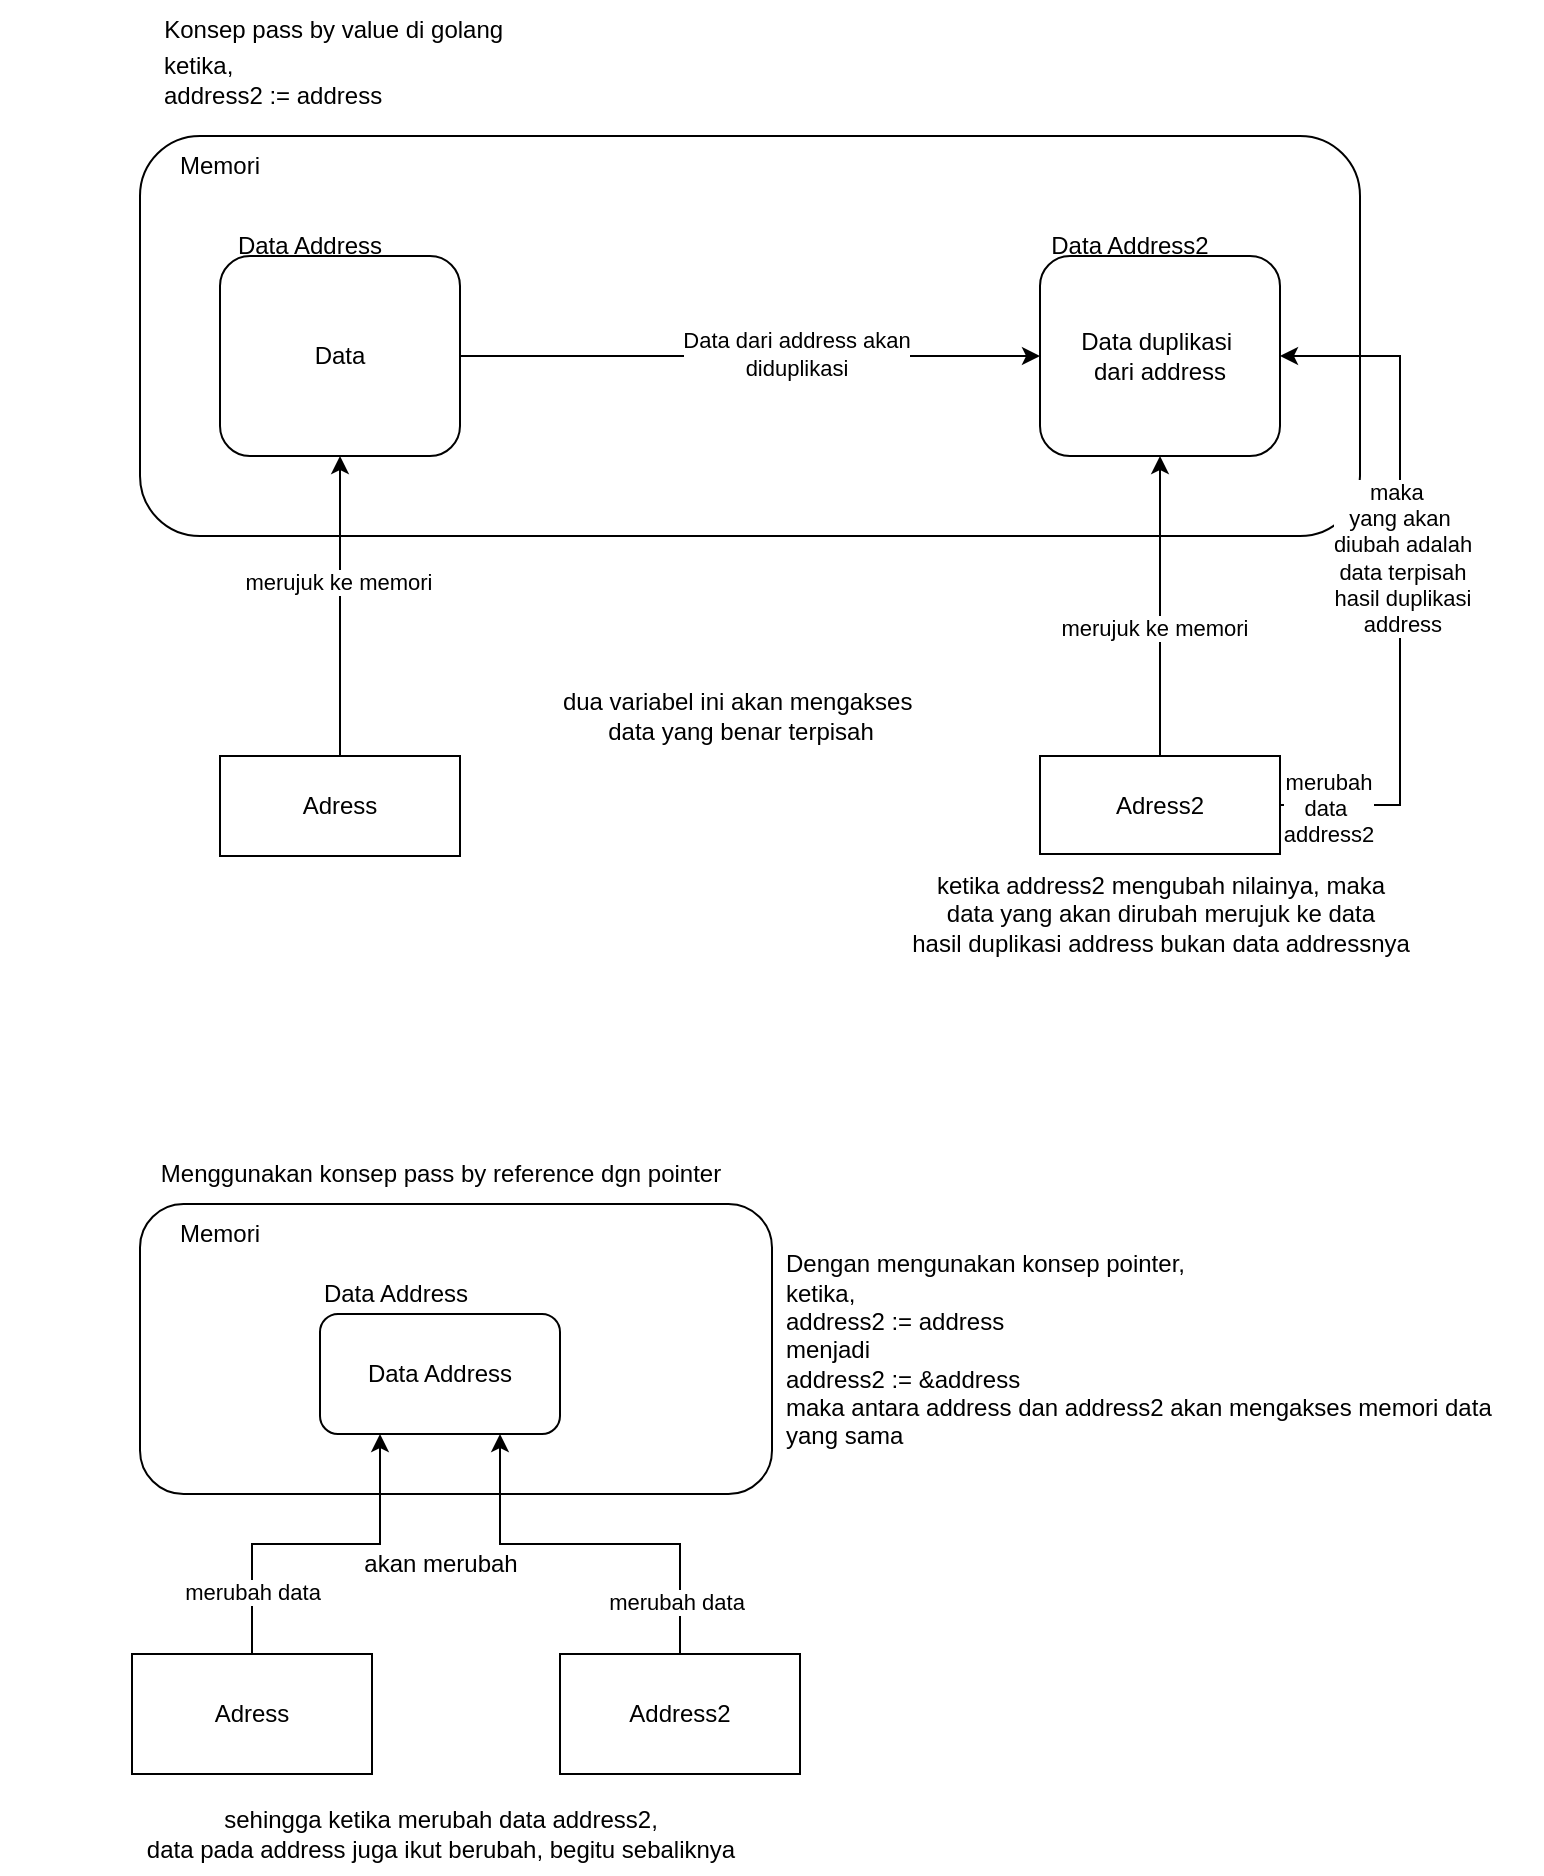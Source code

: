 <mxfile version="23.1.5" type="device">
  <diagram name="Page-1" id="eoDwqls00h6txrFbPPo4">
    <mxGraphModel dx="864" dy="556" grid="1" gridSize="10" guides="1" tooltips="1" connect="1" arrows="1" fold="1" page="1" pageScale="1" pageWidth="850" pageHeight="1100" math="0" shadow="0">
      <root>
        <mxCell id="0" />
        <mxCell id="1" parent="0" />
        <mxCell id="8CmausN3yyh2izKodFJj-2" value="" style="rounded=1;whiteSpace=wrap;html=1;" vertex="1" parent="1">
          <mxGeometry x="104" y="81" width="610" height="200" as="geometry" />
        </mxCell>
        <mxCell id="8CmausN3yyh2izKodFJj-3" value="Memori" style="text;html=1;align=center;verticalAlign=middle;whiteSpace=wrap;rounded=0;" vertex="1" parent="1">
          <mxGeometry x="34" y="81" width="220" height="30" as="geometry" />
        </mxCell>
        <mxCell id="8CmausN3yyh2izKodFJj-8" style="edgeStyle=orthogonalEdgeStyle;rounded=0;orthogonalLoop=1;jettySize=auto;html=1;exitX=1;exitY=0.5;exitDx=0;exitDy=0;" edge="1" parent="1" source="8CmausN3yyh2izKodFJj-4" target="8CmausN3yyh2izKodFJj-6">
          <mxGeometry relative="1" as="geometry" />
        </mxCell>
        <mxCell id="8CmausN3yyh2izKodFJj-9" value="Data dari address akan&lt;br&gt;diduplikasi" style="edgeLabel;html=1;align=center;verticalAlign=middle;resizable=0;points=[];" vertex="1" connectable="0" parent="8CmausN3yyh2izKodFJj-8">
          <mxGeometry x="0.155" y="1" relative="1" as="geometry">
            <mxPoint as="offset" />
          </mxGeometry>
        </mxCell>
        <mxCell id="8CmausN3yyh2izKodFJj-4" value="Data" style="rounded=1;whiteSpace=wrap;html=1;" vertex="1" parent="1">
          <mxGeometry x="144" y="141" width="120" height="100" as="geometry" />
        </mxCell>
        <mxCell id="8CmausN3yyh2izKodFJj-5" value="Data Address" style="text;html=1;align=center;verticalAlign=middle;whiteSpace=wrap;rounded=0;" vertex="1" parent="1">
          <mxGeometry x="134" y="121" width="110" height="30" as="geometry" />
        </mxCell>
        <mxCell id="8CmausN3yyh2izKodFJj-6" value="Data duplikasi&amp;nbsp;&lt;br&gt;dari address" style="rounded=1;whiteSpace=wrap;html=1;" vertex="1" parent="1">
          <mxGeometry x="554" y="141" width="120" height="100" as="geometry" />
        </mxCell>
        <mxCell id="8CmausN3yyh2izKodFJj-7" value="Data Address2" style="text;html=1;align=center;verticalAlign=middle;whiteSpace=wrap;rounded=0;" vertex="1" parent="1">
          <mxGeometry x="544" y="121" width="110" height="30" as="geometry" />
        </mxCell>
        <mxCell id="8CmausN3yyh2izKodFJj-12" style="edgeStyle=orthogonalEdgeStyle;rounded=0;orthogonalLoop=1;jettySize=auto;html=1;exitX=0.5;exitY=0;exitDx=0;exitDy=0;" edge="1" parent="1" source="8CmausN3yyh2izKodFJj-10" target="8CmausN3yyh2izKodFJj-4">
          <mxGeometry relative="1" as="geometry" />
        </mxCell>
        <mxCell id="8CmausN3yyh2izKodFJj-13" value="merujuk ke memori" style="edgeLabel;html=1;align=center;verticalAlign=middle;resizable=0;points=[];" vertex="1" connectable="0" parent="8CmausN3yyh2izKodFJj-12">
          <mxGeometry x="0.16" y="1" relative="1" as="geometry">
            <mxPoint as="offset" />
          </mxGeometry>
        </mxCell>
        <mxCell id="8CmausN3yyh2izKodFJj-10" value="Adress" style="whiteSpace=wrap;html=1;" vertex="1" parent="1">
          <mxGeometry x="144" y="391" width="120" height="50" as="geometry" />
        </mxCell>
        <mxCell id="8CmausN3yyh2izKodFJj-14" value="Konsep pass by value di golang&amp;nbsp;" style="text;html=1;align=center;verticalAlign=middle;resizable=0;points=[];autosize=1;strokeColor=none;fillColor=none;" vertex="1" parent="1">
          <mxGeometry x="102" y="13" width="200" height="30" as="geometry" />
        </mxCell>
        <mxCell id="8CmausN3yyh2izKodFJj-16" style="edgeStyle=orthogonalEdgeStyle;rounded=0;orthogonalLoop=1;jettySize=auto;html=1;entryX=0.5;entryY=1;entryDx=0;entryDy=0;" edge="1" parent="1" source="8CmausN3yyh2izKodFJj-15" target="8CmausN3yyh2izKodFJj-6">
          <mxGeometry relative="1" as="geometry" />
        </mxCell>
        <mxCell id="8CmausN3yyh2izKodFJj-17" value="merujuk ke memori" style="edgeLabel;html=1;align=center;verticalAlign=middle;resizable=0;points=[];" vertex="1" connectable="0" parent="8CmausN3yyh2izKodFJj-16">
          <mxGeometry x="-0.147" y="3" relative="1" as="geometry">
            <mxPoint as="offset" />
          </mxGeometry>
        </mxCell>
        <mxCell id="8CmausN3yyh2izKodFJj-23" style="edgeStyle=orthogonalEdgeStyle;rounded=0;orthogonalLoop=1;jettySize=auto;html=1;exitX=1;exitY=0.5;exitDx=0;exitDy=0;entryX=1;entryY=0.5;entryDx=0;entryDy=0;" edge="1" parent="1" source="8CmausN3yyh2izKodFJj-15" target="8CmausN3yyh2izKodFJj-6">
          <mxGeometry relative="1" as="geometry">
            <Array as="points">
              <mxPoint x="734" y="416" />
              <mxPoint x="734" y="191" />
            </Array>
          </mxGeometry>
        </mxCell>
        <mxCell id="8CmausN3yyh2izKodFJj-24" value="maka&amp;nbsp;&amp;nbsp;&lt;br&gt;yang akan&amp;nbsp;&lt;br&gt;diubah adalah&lt;br&gt;data terpisah&lt;br&gt;hasil duplikasi&lt;br&gt;address" style="edgeLabel;html=1;align=center;verticalAlign=middle;resizable=0;points=[];" vertex="1" connectable="0" parent="8CmausN3yyh2izKodFJj-23">
          <mxGeometry x="0.065" y="-1" relative="1" as="geometry">
            <mxPoint as="offset" />
          </mxGeometry>
        </mxCell>
        <mxCell id="8CmausN3yyh2izKodFJj-25" value="merubah&lt;br&gt;data&amp;nbsp;&lt;br&gt;address2" style="edgeLabel;html=1;align=center;verticalAlign=middle;resizable=0;points=[];" vertex="1" connectable="0" parent="8CmausN3yyh2izKodFJj-23">
          <mxGeometry x="-0.861" relative="1" as="geometry">
            <mxPoint y="1" as="offset" />
          </mxGeometry>
        </mxCell>
        <mxCell id="8CmausN3yyh2izKodFJj-15" value="Adress2" style="whiteSpace=wrap;html=1;" vertex="1" parent="1">
          <mxGeometry x="554" y="391" width="120" height="49" as="geometry" />
        </mxCell>
        <mxCell id="8CmausN3yyh2izKodFJj-18" value="dua variabel ini akan mengakses&amp;nbsp;&lt;br&gt;data yang benar terpisah" style="text;html=1;align=center;verticalAlign=middle;resizable=0;points=[];autosize=1;strokeColor=none;fillColor=none;" vertex="1" parent="1">
          <mxGeometry x="304" y="351" width="200" height="40" as="geometry" />
        </mxCell>
        <mxCell id="8CmausN3yyh2izKodFJj-19" value="ketika address2 mengubah nilainya, maka&lt;br&gt;data yang akan dirubah merujuk ke data&lt;br&gt;hasil duplikasi address bukan data addressnya" style="text;html=1;align=center;verticalAlign=middle;resizable=0;points=[];autosize=1;strokeColor=none;fillColor=none;" vertex="1" parent="1">
          <mxGeometry x="479" y="440" width="270" height="60" as="geometry" />
        </mxCell>
        <mxCell id="8CmausN3yyh2izKodFJj-20" value="ketika,&lt;br&gt;&lt;div style=&quot;&quot;&gt;&lt;span style=&quot;background-color: initial;&quot;&gt;address2 := address&lt;/span&gt;&lt;/div&gt;" style="text;html=1;align=left;verticalAlign=middle;resizable=0;points=[];autosize=1;strokeColor=none;fillColor=none;" vertex="1" parent="1">
          <mxGeometry x="114" y="33" width="130" height="40" as="geometry" />
        </mxCell>
        <mxCell id="8CmausN3yyh2izKodFJj-21" style="edgeStyle=orthogonalEdgeStyle;rounded=0;orthogonalLoop=1;jettySize=auto;html=1;exitX=0.5;exitY=1;exitDx=0;exitDy=0;" edge="1" parent="1" source="8CmausN3yyh2izKodFJj-15" target="8CmausN3yyh2izKodFJj-15">
          <mxGeometry relative="1" as="geometry" />
        </mxCell>
        <mxCell id="8CmausN3yyh2izKodFJj-26" value="" style="rounded=1;whiteSpace=wrap;html=1;" vertex="1" parent="1">
          <mxGeometry x="104" y="615" width="316" height="145" as="geometry" />
        </mxCell>
        <mxCell id="8CmausN3yyh2izKodFJj-27" value="Memori" style="text;html=1;align=center;verticalAlign=middle;whiteSpace=wrap;rounded=0;" vertex="1" parent="1">
          <mxGeometry x="34" y="615" width="220" height="30" as="geometry" />
        </mxCell>
        <mxCell id="8CmausN3yyh2izKodFJj-28" value="Menggunakan konsep pass by reference dgn pointer" style="text;html=1;align=center;verticalAlign=middle;resizable=0;points=[];autosize=1;strokeColor=none;fillColor=none;" vertex="1" parent="1">
          <mxGeometry x="104" y="585" width="300" height="30" as="geometry" />
        </mxCell>
        <mxCell id="8CmausN3yyh2izKodFJj-29" value="Data Address" style="rounded=1;whiteSpace=wrap;html=1;" vertex="1" parent="1">
          <mxGeometry x="194" y="670" width="120" height="60" as="geometry" />
        </mxCell>
        <mxCell id="8CmausN3yyh2izKodFJj-30" value="Data Address" style="text;html=1;align=center;verticalAlign=middle;whiteSpace=wrap;rounded=0;" vertex="1" parent="1">
          <mxGeometry x="194" y="645" width="76" height="30" as="geometry" />
        </mxCell>
        <mxCell id="8CmausN3yyh2izKodFJj-34" style="edgeStyle=orthogonalEdgeStyle;rounded=0;orthogonalLoop=1;jettySize=auto;html=1;exitX=0.5;exitY=0;exitDx=0;exitDy=0;entryX=0.25;entryY=1;entryDx=0;entryDy=0;" edge="1" parent="1" source="8CmausN3yyh2izKodFJj-31" target="8CmausN3yyh2izKodFJj-29">
          <mxGeometry relative="1" as="geometry" />
        </mxCell>
        <mxCell id="8CmausN3yyh2izKodFJj-37" value="merubah data" style="edgeLabel;html=1;align=center;verticalAlign=middle;resizable=0;points=[];" vertex="1" connectable="0" parent="8CmausN3yyh2izKodFJj-34">
          <mxGeometry x="-0.644" relative="1" as="geometry">
            <mxPoint as="offset" />
          </mxGeometry>
        </mxCell>
        <mxCell id="8CmausN3yyh2izKodFJj-31" value="Adress" style="whiteSpace=wrap;html=1;" vertex="1" parent="1">
          <mxGeometry x="100" y="840" width="120" height="60" as="geometry" />
        </mxCell>
        <mxCell id="8CmausN3yyh2izKodFJj-33" style="edgeStyle=orthogonalEdgeStyle;rounded=0;orthogonalLoop=1;jettySize=auto;html=1;entryX=0.75;entryY=1;entryDx=0;entryDy=0;" edge="1" parent="1" source="8CmausN3yyh2izKodFJj-32" target="8CmausN3yyh2izKodFJj-29">
          <mxGeometry relative="1" as="geometry" />
        </mxCell>
        <mxCell id="8CmausN3yyh2izKodFJj-36" value="merubah data" style="edgeLabel;html=1;align=center;verticalAlign=middle;resizable=0;points=[];" vertex="1" connectable="0" parent="8CmausN3yyh2izKodFJj-33">
          <mxGeometry x="-0.74" y="2" relative="1" as="geometry">
            <mxPoint as="offset" />
          </mxGeometry>
        </mxCell>
        <mxCell id="8CmausN3yyh2izKodFJj-32" value="Address2" style="whiteSpace=wrap;html=1;" vertex="1" parent="1">
          <mxGeometry x="314" y="840" width="120" height="60" as="geometry" />
        </mxCell>
        <mxCell id="8CmausN3yyh2izKodFJj-35" value="Dengan mengunakan konsep pointer,&lt;br&gt;ketika,&lt;br&gt;address2 := address&lt;br&gt;menjadi&lt;br&gt;address2 := &amp;amp;address&lt;br&gt;maka antara address dan address2 akan mengakses memori data&lt;br&gt;yang sama" style="text;html=1;align=left;verticalAlign=middle;resizable=0;points=[];autosize=1;strokeColor=none;fillColor=none;" vertex="1" parent="1">
          <mxGeometry x="425" y="632.5" width="380" height="110" as="geometry" />
        </mxCell>
        <mxCell id="8CmausN3yyh2izKodFJj-39" value="akan merubah" style="text;html=1;align=center;verticalAlign=middle;resizable=0;points=[];autosize=1;strokeColor=none;fillColor=none;" vertex="1" parent="1">
          <mxGeometry x="204" y="780" width="100" height="30" as="geometry" />
        </mxCell>
        <mxCell id="8CmausN3yyh2izKodFJj-40" value="sehingga ketika merubah data address2, &lt;br&gt;data pada address juga ikut berubah, begitu sebaliknya" style="text;html=1;align=center;verticalAlign=middle;resizable=0;points=[];autosize=1;strokeColor=none;fillColor=none;" vertex="1" parent="1">
          <mxGeometry x="94" y="910" width="320" height="40" as="geometry" />
        </mxCell>
      </root>
    </mxGraphModel>
  </diagram>
</mxfile>
